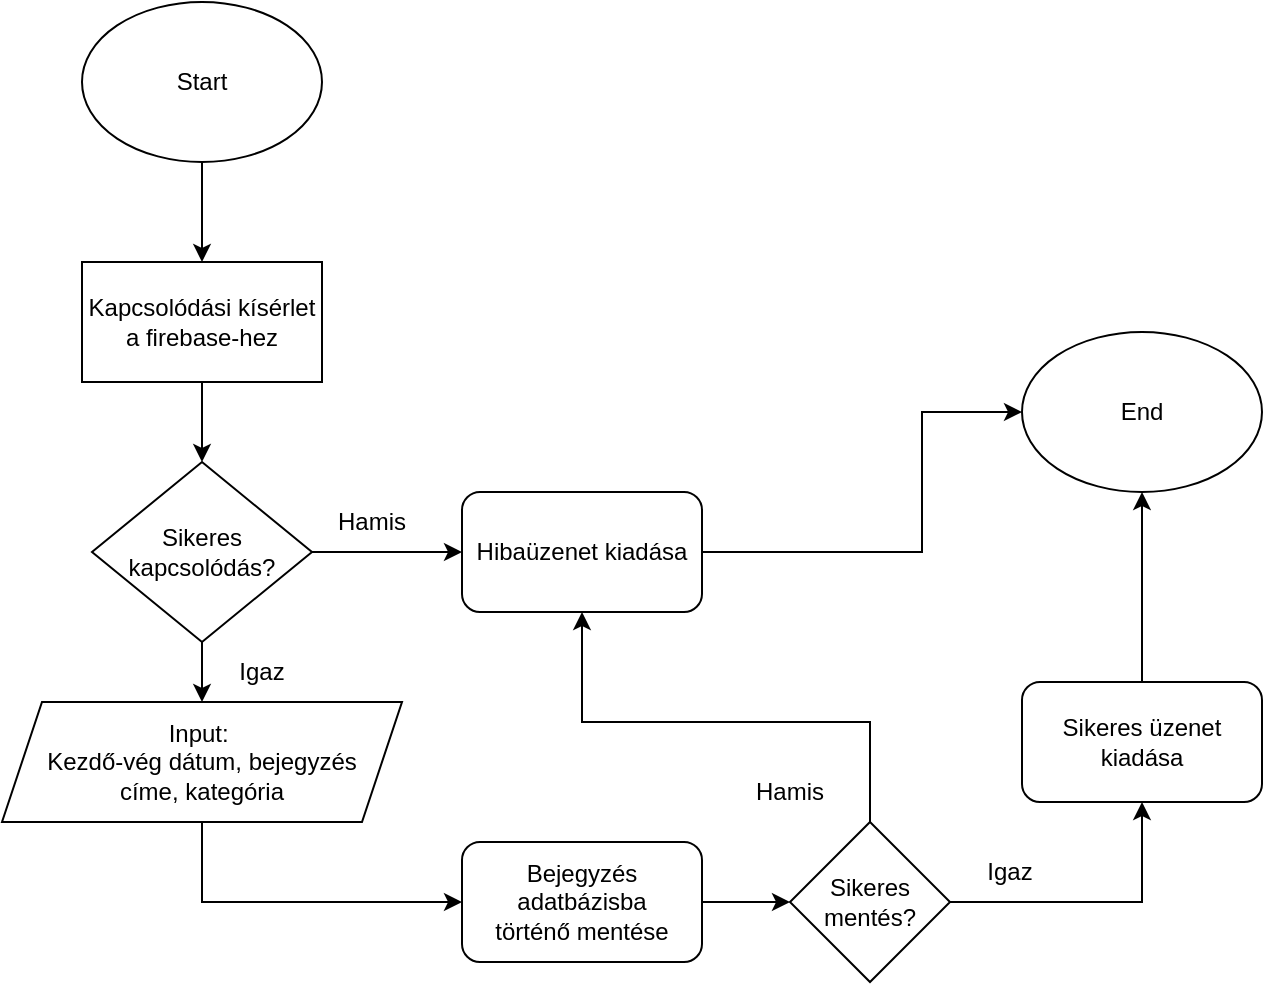 <mxfile version="17.4.0" type="github">
  <diagram id="C5RBs43oDa-KdzZeNtuy" name="Page-1">
    <mxGraphModel dx="1422" dy="794" grid="1" gridSize="10" guides="1" tooltips="1" connect="1" arrows="1" fold="1" page="1" pageScale="1" pageWidth="827" pageHeight="1169" math="0" shadow="0">
      <root>
        <mxCell id="WIyWlLk6GJQsqaUBKTNV-0" />
        <mxCell id="WIyWlLk6GJQsqaUBKTNV-1" parent="WIyWlLk6GJQsqaUBKTNV-0" />
        <mxCell id="eyY67nvfxcfQcqxqj-_X-0" value="Start" style="ellipse;whiteSpace=wrap;html=1;" vertex="1" parent="WIyWlLk6GJQsqaUBKTNV-1">
          <mxGeometry x="60" y="40" width="120" height="80" as="geometry" />
        </mxCell>
        <mxCell id="eyY67nvfxcfQcqxqj-_X-1" value="" style="endArrow=classic;html=1;rounded=0;exitX=0.5;exitY=1;exitDx=0;exitDy=0;" edge="1" parent="WIyWlLk6GJQsqaUBKTNV-1" source="eyY67nvfxcfQcqxqj-_X-0">
          <mxGeometry width="50" height="50" relative="1" as="geometry">
            <mxPoint x="390" y="230" as="sourcePoint" />
            <mxPoint x="120" y="170" as="targetPoint" />
          </mxGeometry>
        </mxCell>
        <mxCell id="eyY67nvfxcfQcqxqj-_X-2" value="Input:&amp;nbsp;&lt;br&gt;Kezdő-vég dátum, bejegyzés &lt;br&gt;címe, kategória" style="shape=parallelogram;perimeter=parallelogramPerimeter;whiteSpace=wrap;html=1;fixedSize=1;" vertex="1" parent="WIyWlLk6GJQsqaUBKTNV-1">
          <mxGeometry x="20" y="390" width="200" height="60" as="geometry" />
        </mxCell>
        <mxCell id="eyY67nvfxcfQcqxqj-_X-4" value="" style="endArrow=classic;html=1;rounded=0;exitX=0.5;exitY=1;exitDx=0;exitDy=0;entryX=0;entryY=0.5;entryDx=0;entryDy=0;" edge="1" parent="WIyWlLk6GJQsqaUBKTNV-1" source="eyY67nvfxcfQcqxqj-_X-2" target="eyY67nvfxcfQcqxqj-_X-15">
          <mxGeometry width="50" height="50" relative="1" as="geometry">
            <mxPoint x="390" y="210" as="sourcePoint" />
            <mxPoint x="240" y="520" as="targetPoint" />
            <Array as="points">
              <mxPoint x="120" y="490" />
            </Array>
          </mxGeometry>
        </mxCell>
        <mxCell id="eyY67nvfxcfQcqxqj-_X-5" value="Kapcsolódási kísérlet a firebase-hez" style="rounded=0;whiteSpace=wrap;html=1;" vertex="1" parent="WIyWlLk6GJQsqaUBKTNV-1">
          <mxGeometry x="60" y="170" width="120" height="60" as="geometry" />
        </mxCell>
        <mxCell id="eyY67nvfxcfQcqxqj-_X-6" value="Sikeres kapcsolódás?" style="rhombus;whiteSpace=wrap;html=1;" vertex="1" parent="WIyWlLk6GJQsqaUBKTNV-1">
          <mxGeometry x="65" y="270" width="110" height="90" as="geometry" />
        </mxCell>
        <mxCell id="eyY67nvfxcfQcqxqj-_X-7" value="" style="endArrow=classic;html=1;rounded=0;exitX=0.5;exitY=1;exitDx=0;exitDy=0;entryX=0.5;entryY=0;entryDx=0;entryDy=0;" edge="1" parent="WIyWlLk6GJQsqaUBKTNV-1" source="eyY67nvfxcfQcqxqj-_X-5" target="eyY67nvfxcfQcqxqj-_X-6">
          <mxGeometry width="50" height="50" relative="1" as="geometry">
            <mxPoint x="390" y="300" as="sourcePoint" />
            <mxPoint x="440" y="250" as="targetPoint" />
          </mxGeometry>
        </mxCell>
        <mxCell id="eyY67nvfxcfQcqxqj-_X-8" value="" style="endArrow=classic;html=1;rounded=0;exitX=1;exitY=0.5;exitDx=0;exitDy=0;entryX=0;entryY=0.5;entryDx=0;entryDy=0;" edge="1" parent="WIyWlLk6GJQsqaUBKTNV-1" source="eyY67nvfxcfQcqxqj-_X-6" target="eyY67nvfxcfQcqxqj-_X-9">
          <mxGeometry width="50" height="50" relative="1" as="geometry">
            <mxPoint x="390" y="300" as="sourcePoint" />
            <mxPoint x="310" y="315" as="targetPoint" />
          </mxGeometry>
        </mxCell>
        <mxCell id="eyY67nvfxcfQcqxqj-_X-9" value="Hibaüzenet kiadása" style="rounded=1;whiteSpace=wrap;html=1;" vertex="1" parent="WIyWlLk6GJQsqaUBKTNV-1">
          <mxGeometry x="250" y="285" width="120" height="60" as="geometry" />
        </mxCell>
        <mxCell id="eyY67nvfxcfQcqxqj-_X-11" value="" style="endArrow=classic;html=1;rounded=0;exitX=0.5;exitY=1;exitDx=0;exitDy=0;entryX=0.5;entryY=0;entryDx=0;entryDy=0;" edge="1" parent="WIyWlLk6GJQsqaUBKTNV-1" source="eyY67nvfxcfQcqxqj-_X-6" target="eyY67nvfxcfQcqxqj-_X-2">
          <mxGeometry width="50" height="50" relative="1" as="geometry">
            <mxPoint x="390" y="300" as="sourcePoint" />
            <mxPoint x="440" y="250" as="targetPoint" />
          </mxGeometry>
        </mxCell>
        <mxCell id="eyY67nvfxcfQcqxqj-_X-12" value="Igaz" style="text;html=1;strokeColor=none;fillColor=none;align=center;verticalAlign=middle;whiteSpace=wrap;rounded=0;" vertex="1" parent="WIyWlLk6GJQsqaUBKTNV-1">
          <mxGeometry x="120" y="360" width="60" height="30" as="geometry" />
        </mxCell>
        <mxCell id="eyY67nvfxcfQcqxqj-_X-13" value="Hamis" style="text;html=1;strokeColor=none;fillColor=none;align=center;verticalAlign=middle;whiteSpace=wrap;rounded=0;" vertex="1" parent="WIyWlLk6GJQsqaUBKTNV-1">
          <mxGeometry x="175" y="285" width="60" height="30" as="geometry" />
        </mxCell>
        <mxCell id="eyY67nvfxcfQcqxqj-_X-15" value="Bejegyzés adatbázisba&lt;br&gt;történő mentése" style="rounded=1;whiteSpace=wrap;html=1;" vertex="1" parent="WIyWlLk6GJQsqaUBKTNV-1">
          <mxGeometry x="250" y="460" width="120" height="60" as="geometry" />
        </mxCell>
        <mxCell id="eyY67nvfxcfQcqxqj-_X-16" value="Sikeres&lt;br&gt;mentés?" style="rhombus;whiteSpace=wrap;html=1;" vertex="1" parent="WIyWlLk6GJQsqaUBKTNV-1">
          <mxGeometry x="414" y="450" width="80" height="80" as="geometry" />
        </mxCell>
        <mxCell id="eyY67nvfxcfQcqxqj-_X-17" value="" style="endArrow=classic;html=1;rounded=0;exitX=1;exitY=0.5;exitDx=0;exitDy=0;entryX=0;entryY=0.5;entryDx=0;entryDy=0;" edge="1" parent="WIyWlLk6GJQsqaUBKTNV-1" source="eyY67nvfxcfQcqxqj-_X-15" target="eyY67nvfxcfQcqxqj-_X-16">
          <mxGeometry width="50" height="50" relative="1" as="geometry">
            <mxPoint x="390" y="270" as="sourcePoint" />
            <mxPoint x="440" y="220" as="targetPoint" />
          </mxGeometry>
        </mxCell>
        <mxCell id="eyY67nvfxcfQcqxqj-_X-18" value="Hamis" style="text;html=1;strokeColor=none;fillColor=none;align=center;verticalAlign=middle;whiteSpace=wrap;rounded=0;" vertex="1" parent="WIyWlLk6GJQsqaUBKTNV-1">
          <mxGeometry x="384" y="420" width="60" height="30" as="geometry" />
        </mxCell>
        <mxCell id="eyY67nvfxcfQcqxqj-_X-19" value="" style="endArrow=classic;html=1;rounded=0;exitX=0.5;exitY=0;exitDx=0;exitDy=0;entryX=0.5;entryY=1;entryDx=0;entryDy=0;" edge="1" parent="WIyWlLk6GJQsqaUBKTNV-1" source="eyY67nvfxcfQcqxqj-_X-16" target="eyY67nvfxcfQcqxqj-_X-9">
          <mxGeometry width="50" height="50" relative="1" as="geometry">
            <mxPoint x="390" y="270" as="sourcePoint" />
            <mxPoint x="440" y="220" as="targetPoint" />
            <Array as="points">
              <mxPoint x="454" y="400" />
              <mxPoint x="310" y="400" />
            </Array>
          </mxGeometry>
        </mxCell>
        <mxCell id="eyY67nvfxcfQcqxqj-_X-21" value="Sikeres üzenet kiadása" style="rounded=1;whiteSpace=wrap;html=1;" vertex="1" parent="WIyWlLk6GJQsqaUBKTNV-1">
          <mxGeometry x="530" y="380" width="120" height="60" as="geometry" />
        </mxCell>
        <mxCell id="eyY67nvfxcfQcqxqj-_X-22" value="" style="endArrow=classic;html=1;rounded=0;entryX=0.5;entryY=1;entryDx=0;entryDy=0;" edge="1" parent="WIyWlLk6GJQsqaUBKTNV-1" source="eyY67nvfxcfQcqxqj-_X-16" target="eyY67nvfxcfQcqxqj-_X-21">
          <mxGeometry width="50" height="50" relative="1" as="geometry">
            <mxPoint x="494" y="540" as="sourcePoint" />
            <mxPoint x="564.711" y="490" as="targetPoint" />
            <Array as="points">
              <mxPoint x="590" y="490" />
            </Array>
          </mxGeometry>
        </mxCell>
        <mxCell id="eyY67nvfxcfQcqxqj-_X-23" value="End" style="ellipse;whiteSpace=wrap;html=1;" vertex="1" parent="WIyWlLk6GJQsqaUBKTNV-1">
          <mxGeometry x="530" y="205" width="120" height="80" as="geometry" />
        </mxCell>
        <mxCell id="eyY67nvfxcfQcqxqj-_X-24" value="" style="endArrow=classic;html=1;rounded=0;exitX=1;exitY=0.5;exitDx=0;exitDy=0;entryX=0;entryY=0.5;entryDx=0;entryDy=0;" edge="1" parent="WIyWlLk6GJQsqaUBKTNV-1" source="eyY67nvfxcfQcqxqj-_X-9" target="eyY67nvfxcfQcqxqj-_X-23">
          <mxGeometry width="50" height="50" relative="1" as="geometry">
            <mxPoint x="390" y="270" as="sourcePoint" />
            <mxPoint x="440" y="220" as="targetPoint" />
            <Array as="points">
              <mxPoint x="480" y="315" />
              <mxPoint x="480" y="245" />
            </Array>
          </mxGeometry>
        </mxCell>
        <mxCell id="eyY67nvfxcfQcqxqj-_X-25" value="" style="endArrow=classic;html=1;rounded=0;exitX=0.5;exitY=0;exitDx=0;exitDy=0;" edge="1" parent="WIyWlLk6GJQsqaUBKTNV-1" source="eyY67nvfxcfQcqxqj-_X-21" target="eyY67nvfxcfQcqxqj-_X-23">
          <mxGeometry width="50" height="50" relative="1" as="geometry">
            <mxPoint x="390" y="270" as="sourcePoint" />
            <mxPoint x="440" y="220" as="targetPoint" />
          </mxGeometry>
        </mxCell>
        <mxCell id="eyY67nvfxcfQcqxqj-_X-26" value="Igaz" style="text;html=1;strokeColor=none;fillColor=none;align=center;verticalAlign=middle;whiteSpace=wrap;rounded=0;" vertex="1" parent="WIyWlLk6GJQsqaUBKTNV-1">
          <mxGeometry x="494" y="460" width="60" height="30" as="geometry" />
        </mxCell>
      </root>
    </mxGraphModel>
  </diagram>
</mxfile>
